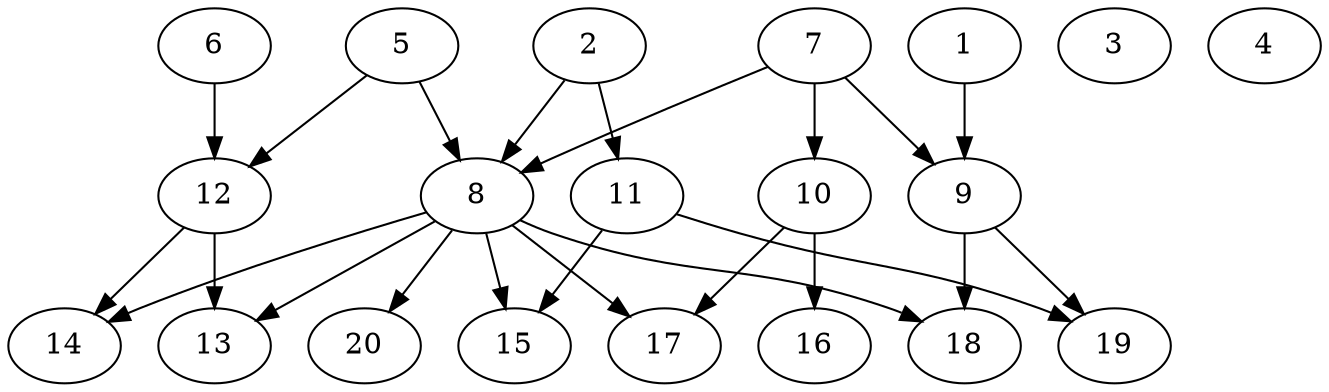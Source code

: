 // DAG automatically generated by daggen at Sat Jul 27 15:39:06 2019
// ./daggen --dot -n 20 --ccr 0.4 --fat 0.8 --regular 0.5 --density 0.4 --mindata 5242880 --maxdata 52428800 
digraph G {
  1 [size="127744000", alpha="0.10", expect_size="51097600"] 
  1 -> 9 [size ="51097600"]
  2 [size="87823360", alpha="0.03", expect_size="35129344"] 
  2 -> 8 [size ="35129344"]
  2 -> 11 [size ="35129344"]
  3 [size="100544000", alpha="0.04", expect_size="40217600"] 
  4 [size="24046080", alpha="0.09", expect_size="9618432"] 
  5 [size="40381440", alpha="0.11", expect_size="16152576"] 
  5 -> 8 [size ="16152576"]
  5 -> 12 [size ="16152576"]
  6 [size="18746880", alpha="0.09", expect_size="7498752"] 
  6 -> 12 [size ="7498752"]
  7 [size="23027200", alpha="0.18", expect_size="9210880"] 
  7 -> 8 [size ="9210880"]
  7 -> 9 [size ="9210880"]
  7 -> 10 [size ="9210880"]
  8 [size="61122560", alpha="0.16", expect_size="24449024"] 
  8 -> 13 [size ="24449024"]
  8 -> 14 [size ="24449024"]
  8 -> 15 [size ="24449024"]
  8 -> 17 [size ="24449024"]
  8 -> 18 [size ="24449024"]
  8 -> 20 [size ="24449024"]
  9 [size="104701440", alpha="0.01", expect_size="41880576"] 
  9 -> 18 [size ="41880576"]
  9 -> 19 [size ="41880576"]
  10 [size="14487040", alpha="0.02", expect_size="5794816"] 
  10 -> 16 [size ="5794816"]
  10 -> 17 [size ="5794816"]
  11 [size="71575040", alpha="0.11", expect_size="28630016"] 
  11 -> 15 [size ="28630016"]
  11 -> 19 [size ="28630016"]
  12 [size="14218240", alpha="0.16", expect_size="5687296"] 
  12 -> 13 [size ="5687296"]
  12 -> 14 [size ="5687296"]
  13 [size="30277120", alpha="0.08", expect_size="12110848"] 
  14 [size="54863360", alpha="0.19", expect_size="21945344"] 
  15 [size="110003200", alpha="0.14", expect_size="44001280"] 
  16 [size="56504320", alpha="0.05", expect_size="22601728"] 
  17 [size="111567360", alpha="0.17", expect_size="44626944"] 
  18 [size="99013120", alpha="0.05", expect_size="39605248"] 
  19 [size="78003200", alpha="0.05", expect_size="31201280"] 
  20 [size="83368960", alpha="0.11", expect_size="33347584"] 
}
